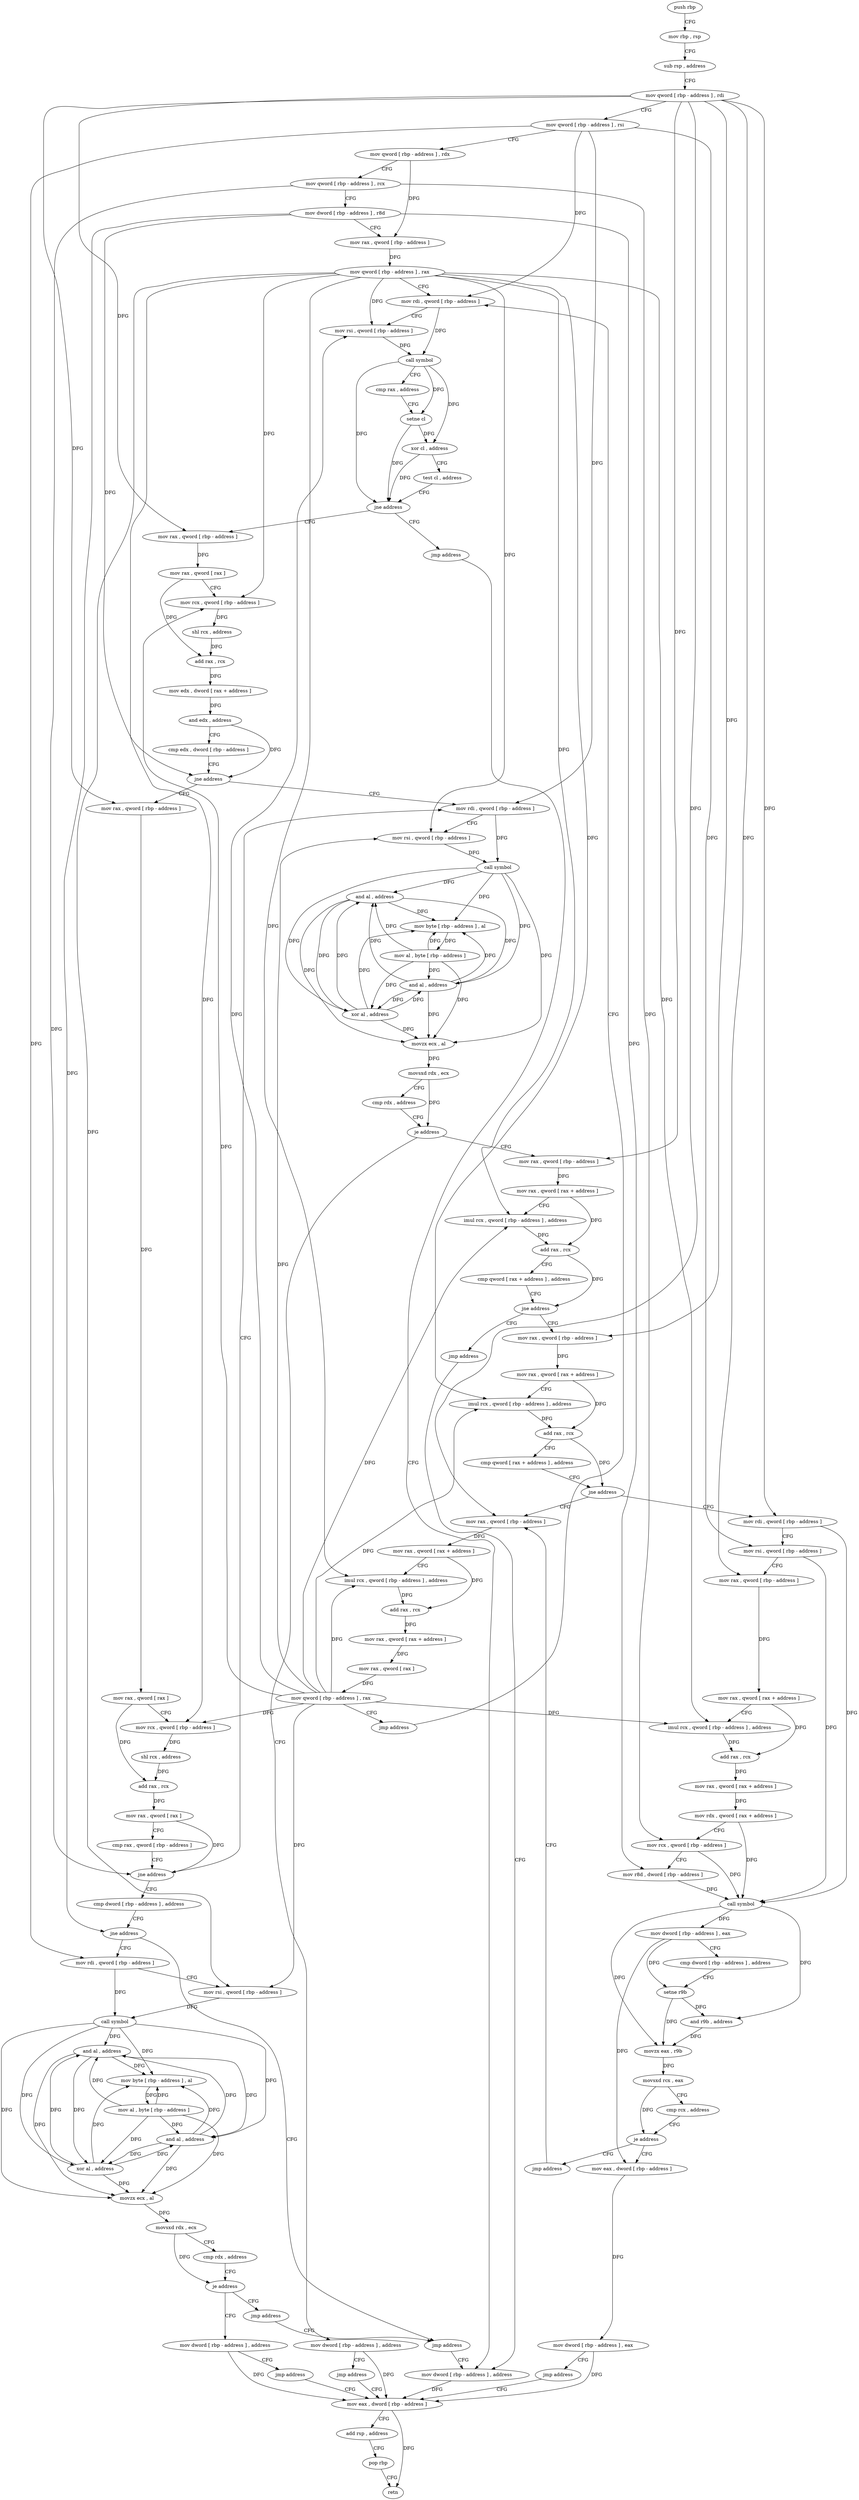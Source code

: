 digraph "func" {
"4303392" [label = "push rbp" ]
"4303393" [label = "mov rbp , rsp" ]
"4303396" [label = "sub rsp , address" ]
"4303400" [label = "mov qword [ rbp - address ] , rdi" ]
"4303404" [label = "mov qword [ rbp - address ] , rsi" ]
"4303408" [label = "mov qword [ rbp - address ] , rdx" ]
"4303412" [label = "mov qword [ rbp - address ] , rcx" ]
"4303416" [label = "mov dword [ rbp - address ] , r8d" ]
"4303420" [label = "mov rax , qword [ rbp - address ]" ]
"4303424" [label = "mov qword [ rbp - address ] , rax" ]
"4303428" [label = "mov rdi , qword [ rbp - address ]" ]
"4303465" [label = "mov rax , qword [ rbp - address ]" ]
"4303469" [label = "mov rax , qword [ rax ]" ]
"4303472" [label = "mov rcx , qword [ rbp - address ]" ]
"4303476" [label = "shl rcx , address" ]
"4303480" [label = "add rax , rcx" ]
"4303483" [label = "mov edx , dword [ rax + address ]" ]
"4303486" [label = "and edx , address" ]
"4303492" [label = "cmp edx , dword [ rbp - address ]" ]
"4303495" [label = "jne address" ]
"4303605" [label = "mov rdi , qword [ rbp - address ]" ]
"4303501" [label = "mov rax , qword [ rbp - address ]" ]
"4303460" [label = "jmp address" ]
"4303854" [label = "mov dword [ rbp - address ] , address" ]
"4303609" [label = "mov rsi , qword [ rbp - address ]" ]
"4303613" [label = "call symbol" ]
"4303618" [label = "and al , address" ]
"4303620" [label = "mov byte [ rbp - address ] , al" ]
"4303623" [label = "mov al , byte [ rbp - address ]" ]
"4303626" [label = "xor al , address" ]
"4303628" [label = "and al , address" ]
"4303630" [label = "movzx ecx , al" ]
"4303633" [label = "movsxd rdx , ecx" ]
"4303636" [label = "cmp rdx , address" ]
"4303640" [label = "je address" ]
"4303658" [label = "mov rax , qword [ rbp - address ]" ]
"4303646" [label = "mov dword [ rbp - address ] , address" ]
"4303505" [label = "mov rax , qword [ rax ]" ]
"4303508" [label = "mov rcx , qword [ rbp - address ]" ]
"4303512" [label = "shl rcx , address" ]
"4303516" [label = "add rax , rcx" ]
"4303519" [label = "mov rax , qword [ rax ]" ]
"4303522" [label = "cmp rax , qword [ rbp - address ]" ]
"4303526" [label = "jne address" ]
"4303532" [label = "cmp dword [ rbp - address ] , address" ]
"4303861" [label = "mov eax , dword [ rbp - address ]" ]
"4303662" [label = "mov rax , qword [ rax + address ]" ]
"4303666" [label = "imul rcx , qword [ rbp - address ] , address" ]
"4303674" [label = "add rax , rcx" ]
"4303677" [label = "cmp qword [ rax + address ] , address" ]
"4303682" [label = "jne address" ]
"4303693" [label = "mov rax , qword [ rbp - address ]" ]
"4303688" [label = "jmp address" ]
"4303653" [label = "jmp address" ]
"4303536" [label = "jne address" ]
"4303600" [label = "jmp address" ]
"4303542" [label = "mov rdi , qword [ rbp - address ]" ]
"4303697" [label = "mov rax , qword [ rax + address ]" ]
"4303701" [label = "imul rcx , qword [ rbp - address ] , address" ]
"4303709" [label = "add rax , rcx" ]
"4303712" [label = "cmp qword [ rax + address ] , address" ]
"4303717" [label = "jne address" ]
"4303819" [label = "mov rax , qword [ rbp - address ]" ]
"4303723" [label = "mov rdi , qword [ rbp - address ]" ]
"4303864" [label = "add rsp , address" ]
"4303868" [label = "pop rbp" ]
"4303869" [label = "retn" ]
"4303546" [label = "mov rsi , qword [ rbp - address ]" ]
"4303550" [label = "call symbol" ]
"4303555" [label = "and al , address" ]
"4303557" [label = "mov byte [ rbp - address ] , al" ]
"4303560" [label = "mov al , byte [ rbp - address ]" ]
"4303563" [label = "xor al , address" ]
"4303565" [label = "and al , address" ]
"4303567" [label = "movzx ecx , al" ]
"4303570" [label = "movsxd rdx , ecx" ]
"4303573" [label = "cmp rdx , address" ]
"4303577" [label = "je address" ]
"4303595" [label = "jmp address" ]
"4303583" [label = "mov dword [ rbp - address ] , address" ]
"4303823" [label = "mov rax , qword [ rax + address ]" ]
"4303827" [label = "imul rcx , qword [ rbp - address ] , address" ]
"4303835" [label = "add rax , rcx" ]
"4303838" [label = "mov rax , qword [ rax + address ]" ]
"4303842" [label = "mov rax , qword [ rax ]" ]
"4303845" [label = "mov qword [ rbp - address ] , rax" ]
"4303849" [label = "jmp address" ]
"4303727" [label = "mov rsi , qword [ rbp - address ]" ]
"4303731" [label = "mov rax , qword [ rbp - address ]" ]
"4303735" [label = "mov rax , qword [ rax + address ]" ]
"4303739" [label = "imul rcx , qword [ rbp - address ] , address" ]
"4303747" [label = "add rax , rcx" ]
"4303750" [label = "mov rax , qword [ rax + address ]" ]
"4303754" [label = "mov rdx , qword [ rax + address ]" ]
"4303758" [label = "mov rcx , qword [ rbp - address ]" ]
"4303762" [label = "mov r8d , dword [ rbp - address ]" ]
"4303766" [label = "call symbol" ]
"4303771" [label = "mov dword [ rbp - address ] , eax" ]
"4303774" [label = "cmp dword [ rbp - address ] , address" ]
"4303778" [label = "setne r9b" ]
"4303782" [label = "and r9b , address" ]
"4303786" [label = "movzx eax , r9b" ]
"4303790" [label = "movsxd rcx , eax" ]
"4303793" [label = "cmp rcx , address" ]
"4303797" [label = "je address" ]
"4303814" [label = "jmp address" ]
"4303803" [label = "mov eax , dword [ rbp - address ]" ]
"4303590" [label = "jmp address" ]
"4303432" [label = "mov rsi , qword [ rbp - address ]" ]
"4303436" [label = "call symbol" ]
"4303441" [label = "cmp rax , address" ]
"4303445" [label = "setne cl" ]
"4303448" [label = "xor cl , address" ]
"4303451" [label = "test cl , address" ]
"4303454" [label = "jne address" ]
"4303806" [label = "mov dword [ rbp - address ] , eax" ]
"4303809" [label = "jmp address" ]
"4303392" -> "4303393" [ label = "CFG" ]
"4303393" -> "4303396" [ label = "CFG" ]
"4303396" -> "4303400" [ label = "CFG" ]
"4303400" -> "4303404" [ label = "CFG" ]
"4303400" -> "4303465" [ label = "DFG" ]
"4303400" -> "4303501" [ label = "DFG" ]
"4303400" -> "4303658" [ label = "DFG" ]
"4303400" -> "4303693" [ label = "DFG" ]
"4303400" -> "4303819" [ label = "DFG" ]
"4303400" -> "4303723" [ label = "DFG" ]
"4303400" -> "4303731" [ label = "DFG" ]
"4303404" -> "4303408" [ label = "CFG" ]
"4303404" -> "4303428" [ label = "DFG" ]
"4303404" -> "4303605" [ label = "DFG" ]
"4303404" -> "4303542" [ label = "DFG" ]
"4303404" -> "4303727" [ label = "DFG" ]
"4303408" -> "4303412" [ label = "CFG" ]
"4303408" -> "4303420" [ label = "DFG" ]
"4303412" -> "4303416" [ label = "CFG" ]
"4303412" -> "4303526" [ label = "DFG" ]
"4303412" -> "4303758" [ label = "DFG" ]
"4303416" -> "4303420" [ label = "CFG" ]
"4303416" -> "4303495" [ label = "DFG" ]
"4303416" -> "4303536" [ label = "DFG" ]
"4303416" -> "4303762" [ label = "DFG" ]
"4303420" -> "4303424" [ label = "DFG" ]
"4303424" -> "4303428" [ label = "CFG" ]
"4303424" -> "4303432" [ label = "DFG" ]
"4303424" -> "4303472" [ label = "DFG" ]
"4303424" -> "4303609" [ label = "DFG" ]
"4303424" -> "4303508" [ label = "DFG" ]
"4303424" -> "4303666" [ label = "DFG" ]
"4303424" -> "4303701" [ label = "DFG" ]
"4303424" -> "4303546" [ label = "DFG" ]
"4303424" -> "4303827" [ label = "DFG" ]
"4303424" -> "4303739" [ label = "DFG" ]
"4303428" -> "4303432" [ label = "CFG" ]
"4303428" -> "4303436" [ label = "DFG" ]
"4303465" -> "4303469" [ label = "DFG" ]
"4303469" -> "4303472" [ label = "CFG" ]
"4303469" -> "4303480" [ label = "DFG" ]
"4303472" -> "4303476" [ label = "DFG" ]
"4303476" -> "4303480" [ label = "DFG" ]
"4303480" -> "4303483" [ label = "DFG" ]
"4303483" -> "4303486" [ label = "DFG" ]
"4303486" -> "4303492" [ label = "CFG" ]
"4303486" -> "4303495" [ label = "DFG" ]
"4303492" -> "4303495" [ label = "CFG" ]
"4303495" -> "4303605" [ label = "CFG" ]
"4303495" -> "4303501" [ label = "CFG" ]
"4303605" -> "4303609" [ label = "CFG" ]
"4303605" -> "4303613" [ label = "DFG" ]
"4303501" -> "4303505" [ label = "DFG" ]
"4303460" -> "4303854" [ label = "CFG" ]
"4303854" -> "4303861" [ label = "DFG" ]
"4303609" -> "4303613" [ label = "DFG" ]
"4303613" -> "4303618" [ label = "DFG" ]
"4303613" -> "4303620" [ label = "DFG" ]
"4303613" -> "4303626" [ label = "DFG" ]
"4303613" -> "4303628" [ label = "DFG" ]
"4303613" -> "4303630" [ label = "DFG" ]
"4303618" -> "4303620" [ label = "DFG" ]
"4303618" -> "4303626" [ label = "DFG" ]
"4303618" -> "4303628" [ label = "DFG" ]
"4303618" -> "4303630" [ label = "DFG" ]
"4303620" -> "4303623" [ label = "DFG" ]
"4303623" -> "4303626" [ label = "DFG" ]
"4303623" -> "4303618" [ label = "DFG" ]
"4303623" -> "4303620" [ label = "DFG" ]
"4303623" -> "4303628" [ label = "DFG" ]
"4303623" -> "4303630" [ label = "DFG" ]
"4303626" -> "4303628" [ label = "DFG" ]
"4303626" -> "4303618" [ label = "DFG" ]
"4303626" -> "4303620" [ label = "DFG" ]
"4303626" -> "4303630" [ label = "DFG" ]
"4303628" -> "4303630" [ label = "DFG" ]
"4303628" -> "4303618" [ label = "DFG" ]
"4303628" -> "4303620" [ label = "DFG" ]
"4303628" -> "4303626" [ label = "DFG" ]
"4303630" -> "4303633" [ label = "DFG" ]
"4303633" -> "4303636" [ label = "CFG" ]
"4303633" -> "4303640" [ label = "DFG" ]
"4303636" -> "4303640" [ label = "CFG" ]
"4303640" -> "4303658" [ label = "CFG" ]
"4303640" -> "4303646" [ label = "CFG" ]
"4303658" -> "4303662" [ label = "DFG" ]
"4303646" -> "4303653" [ label = "CFG" ]
"4303646" -> "4303861" [ label = "DFG" ]
"4303505" -> "4303508" [ label = "CFG" ]
"4303505" -> "4303516" [ label = "DFG" ]
"4303508" -> "4303512" [ label = "DFG" ]
"4303512" -> "4303516" [ label = "DFG" ]
"4303516" -> "4303519" [ label = "DFG" ]
"4303519" -> "4303522" [ label = "CFG" ]
"4303519" -> "4303526" [ label = "DFG" ]
"4303522" -> "4303526" [ label = "CFG" ]
"4303526" -> "4303605" [ label = "CFG" ]
"4303526" -> "4303532" [ label = "CFG" ]
"4303532" -> "4303536" [ label = "CFG" ]
"4303861" -> "4303864" [ label = "CFG" ]
"4303861" -> "4303869" [ label = "DFG" ]
"4303662" -> "4303666" [ label = "CFG" ]
"4303662" -> "4303674" [ label = "DFG" ]
"4303666" -> "4303674" [ label = "DFG" ]
"4303674" -> "4303677" [ label = "CFG" ]
"4303674" -> "4303682" [ label = "DFG" ]
"4303677" -> "4303682" [ label = "CFG" ]
"4303682" -> "4303693" [ label = "CFG" ]
"4303682" -> "4303688" [ label = "CFG" ]
"4303693" -> "4303697" [ label = "DFG" ]
"4303688" -> "4303854" [ label = "CFG" ]
"4303653" -> "4303861" [ label = "CFG" ]
"4303536" -> "4303600" [ label = "CFG" ]
"4303536" -> "4303542" [ label = "CFG" ]
"4303600" -> "4303854" [ label = "CFG" ]
"4303542" -> "4303546" [ label = "CFG" ]
"4303542" -> "4303550" [ label = "DFG" ]
"4303697" -> "4303701" [ label = "CFG" ]
"4303697" -> "4303709" [ label = "DFG" ]
"4303701" -> "4303709" [ label = "DFG" ]
"4303709" -> "4303712" [ label = "CFG" ]
"4303709" -> "4303717" [ label = "DFG" ]
"4303712" -> "4303717" [ label = "CFG" ]
"4303717" -> "4303819" [ label = "CFG" ]
"4303717" -> "4303723" [ label = "CFG" ]
"4303819" -> "4303823" [ label = "DFG" ]
"4303723" -> "4303727" [ label = "CFG" ]
"4303723" -> "4303766" [ label = "DFG" ]
"4303864" -> "4303868" [ label = "CFG" ]
"4303868" -> "4303869" [ label = "CFG" ]
"4303546" -> "4303550" [ label = "DFG" ]
"4303550" -> "4303555" [ label = "DFG" ]
"4303550" -> "4303557" [ label = "DFG" ]
"4303550" -> "4303563" [ label = "DFG" ]
"4303550" -> "4303565" [ label = "DFG" ]
"4303550" -> "4303567" [ label = "DFG" ]
"4303555" -> "4303557" [ label = "DFG" ]
"4303555" -> "4303563" [ label = "DFG" ]
"4303555" -> "4303565" [ label = "DFG" ]
"4303555" -> "4303567" [ label = "DFG" ]
"4303557" -> "4303560" [ label = "DFG" ]
"4303560" -> "4303563" [ label = "DFG" ]
"4303560" -> "4303555" [ label = "DFG" ]
"4303560" -> "4303557" [ label = "DFG" ]
"4303560" -> "4303565" [ label = "DFG" ]
"4303560" -> "4303567" [ label = "DFG" ]
"4303563" -> "4303565" [ label = "DFG" ]
"4303563" -> "4303555" [ label = "DFG" ]
"4303563" -> "4303557" [ label = "DFG" ]
"4303563" -> "4303567" [ label = "DFG" ]
"4303565" -> "4303567" [ label = "DFG" ]
"4303565" -> "4303555" [ label = "DFG" ]
"4303565" -> "4303557" [ label = "DFG" ]
"4303565" -> "4303563" [ label = "DFG" ]
"4303567" -> "4303570" [ label = "DFG" ]
"4303570" -> "4303573" [ label = "CFG" ]
"4303570" -> "4303577" [ label = "DFG" ]
"4303573" -> "4303577" [ label = "CFG" ]
"4303577" -> "4303595" [ label = "CFG" ]
"4303577" -> "4303583" [ label = "CFG" ]
"4303595" -> "4303600" [ label = "CFG" ]
"4303583" -> "4303590" [ label = "CFG" ]
"4303583" -> "4303861" [ label = "DFG" ]
"4303823" -> "4303827" [ label = "CFG" ]
"4303823" -> "4303835" [ label = "DFG" ]
"4303827" -> "4303835" [ label = "DFG" ]
"4303835" -> "4303838" [ label = "DFG" ]
"4303838" -> "4303842" [ label = "DFG" ]
"4303842" -> "4303845" [ label = "DFG" ]
"4303845" -> "4303849" [ label = "CFG" ]
"4303845" -> "4303432" [ label = "DFG" ]
"4303845" -> "4303472" [ label = "DFG" ]
"4303845" -> "4303609" [ label = "DFG" ]
"4303845" -> "4303508" [ label = "DFG" ]
"4303845" -> "4303666" [ label = "DFG" ]
"4303845" -> "4303701" [ label = "DFG" ]
"4303845" -> "4303546" [ label = "DFG" ]
"4303845" -> "4303827" [ label = "DFG" ]
"4303845" -> "4303739" [ label = "DFG" ]
"4303849" -> "4303428" [ label = "CFG" ]
"4303727" -> "4303731" [ label = "CFG" ]
"4303727" -> "4303766" [ label = "DFG" ]
"4303731" -> "4303735" [ label = "DFG" ]
"4303735" -> "4303739" [ label = "CFG" ]
"4303735" -> "4303747" [ label = "DFG" ]
"4303739" -> "4303747" [ label = "DFG" ]
"4303747" -> "4303750" [ label = "DFG" ]
"4303750" -> "4303754" [ label = "DFG" ]
"4303754" -> "4303758" [ label = "CFG" ]
"4303754" -> "4303766" [ label = "DFG" ]
"4303758" -> "4303762" [ label = "CFG" ]
"4303758" -> "4303766" [ label = "DFG" ]
"4303762" -> "4303766" [ label = "DFG" ]
"4303766" -> "4303771" [ label = "DFG" ]
"4303766" -> "4303782" [ label = "DFG" ]
"4303766" -> "4303786" [ label = "DFG" ]
"4303771" -> "4303774" [ label = "CFG" ]
"4303771" -> "4303778" [ label = "DFG" ]
"4303771" -> "4303803" [ label = "DFG" ]
"4303774" -> "4303778" [ label = "CFG" ]
"4303778" -> "4303782" [ label = "DFG" ]
"4303778" -> "4303786" [ label = "DFG" ]
"4303782" -> "4303786" [ label = "DFG" ]
"4303786" -> "4303790" [ label = "DFG" ]
"4303790" -> "4303793" [ label = "CFG" ]
"4303790" -> "4303797" [ label = "DFG" ]
"4303793" -> "4303797" [ label = "CFG" ]
"4303797" -> "4303814" [ label = "CFG" ]
"4303797" -> "4303803" [ label = "CFG" ]
"4303814" -> "4303819" [ label = "CFG" ]
"4303803" -> "4303806" [ label = "DFG" ]
"4303590" -> "4303861" [ label = "CFG" ]
"4303432" -> "4303436" [ label = "DFG" ]
"4303436" -> "4303441" [ label = "CFG" ]
"4303436" -> "4303445" [ label = "DFG" ]
"4303436" -> "4303448" [ label = "DFG" ]
"4303436" -> "4303454" [ label = "DFG" ]
"4303441" -> "4303445" [ label = "CFG" ]
"4303445" -> "4303448" [ label = "DFG" ]
"4303445" -> "4303454" [ label = "DFG" ]
"4303448" -> "4303451" [ label = "CFG" ]
"4303448" -> "4303454" [ label = "DFG" ]
"4303451" -> "4303454" [ label = "CFG" ]
"4303454" -> "4303465" [ label = "CFG" ]
"4303454" -> "4303460" [ label = "CFG" ]
"4303806" -> "4303809" [ label = "CFG" ]
"4303806" -> "4303861" [ label = "DFG" ]
"4303809" -> "4303861" [ label = "CFG" ]
}
